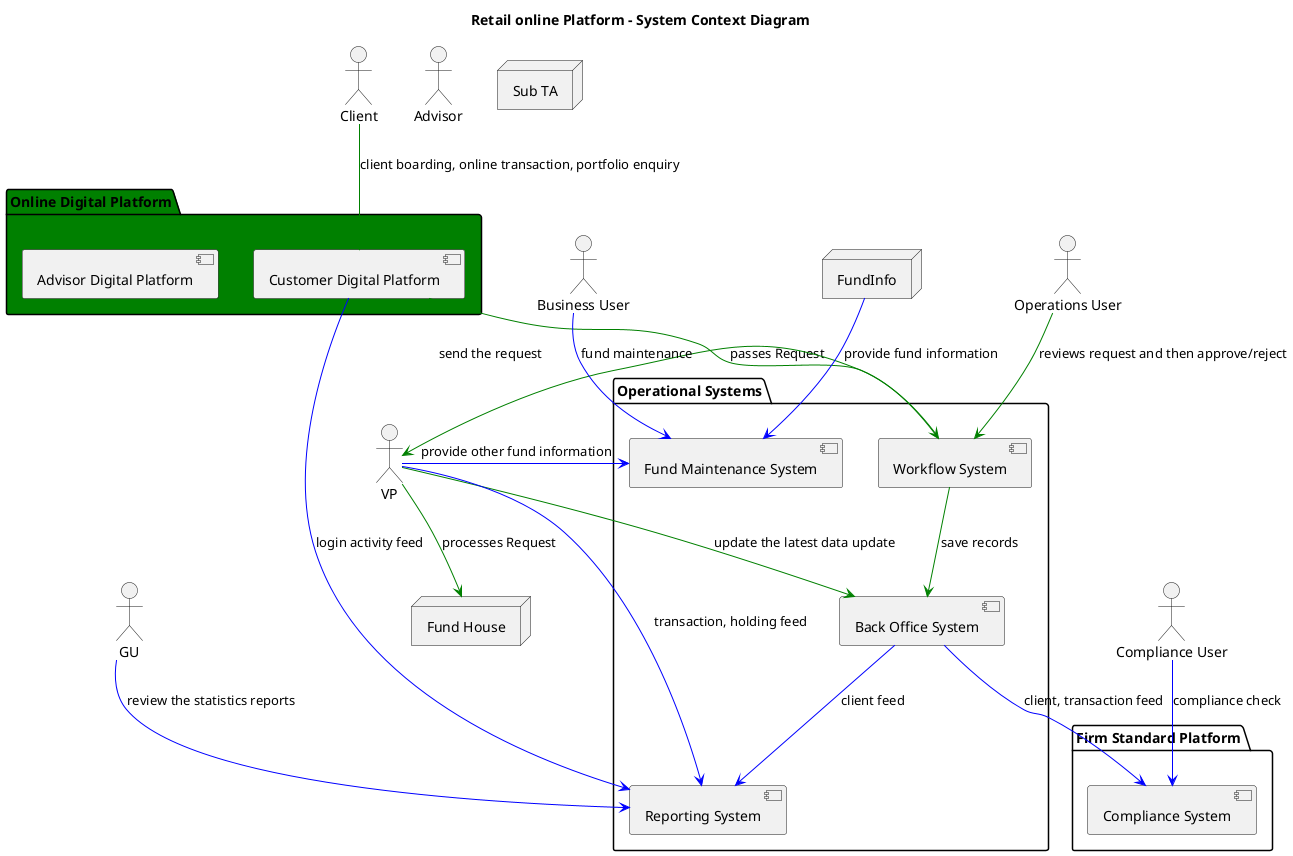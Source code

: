 @startuml OnlineTradingPlatformDiagram
title Retail online Platform - System Context Diagram

actor Client as C
actor "Operations User" as WO
actor "Compliance User" as CU
actor "Advisor" as AU
actor "Business User" as BU

package "Online Digital Platform" #green{
    [Customer Digital Platform] as CDP
    [Advisor Digital Platform] as ADP
}

package "Operational Systems" {
    [Workflow System] as WS
    [Back Office System] as BOS
    [Fund Maintenance System] as FMS
    [Reporting System] as RS
}

package "Firm Standard Platform" {
    [Compliance System] as CS
}

node "Sub TA" as TA
node "Fund House" as FH
node "FundInfo" as FI

C --[#green]> CDP : client boarding, online transaction, portfolio enquiry
CDP --[#green]> WS : passes Request
WO --[#green]> WS : reviews request and then approve/reject
WS --[#green]> BOS : save records
WS --[#green]> VP : send the request
VP --[#green]> FH: processes Request
VP --[#green]> BOS : update the latest data update
BOS --[#blue]> CS: client, transaction feed
CU --[#blue]> CS: compliance check
BU --[#blue]> FMS : fund maintenance
FI --[#blue]> FMS : provide fund information
VP --[#blue]> FMS : provide other fund information
CDP --[#blue]> RS : login activity feed
BOS --[#blue]> RS : client feed
VP --[#blue]> RS : transaction, holding feed
GU --[#blue]> RS : review the statistics reports

@enduml
